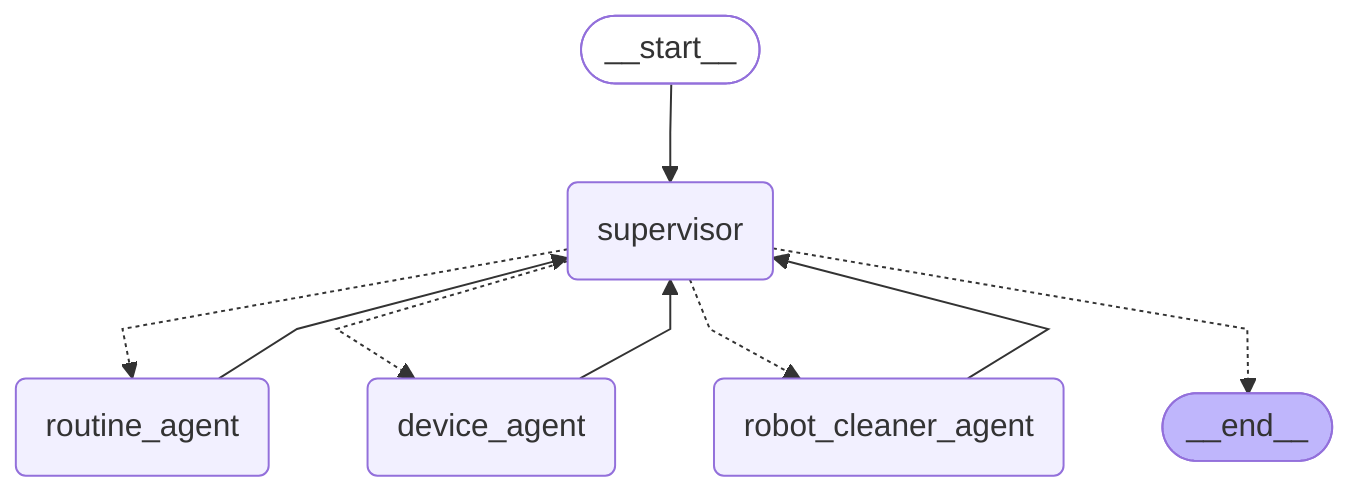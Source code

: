 ---
config:
  flowchart:
    curve: linear
---
graph TD;
	__start__([<p>__start__</p>]):::first
	supervisor(supervisor)
	routine_agent(routine_agent)
	device_agent(device_agent)
	robot_cleaner_agent(robot_cleaner_agent)
	__end__([<p>__end__</p>]):::last
	__start__ --> supervisor;
	device_agent --> supervisor;
	robot_cleaner_agent --> supervisor;
	routine_agent --> supervisor;
	supervisor -.-> routine_agent;
	supervisor -.-> device_agent;
	supervisor -.-> robot_cleaner_agent;
	supervisor -.-> __end__;
	classDef default fill:#f2f0ff,line-height:1.2
	classDef first fill-opacity:0
	classDef last fill:#bfb6fc